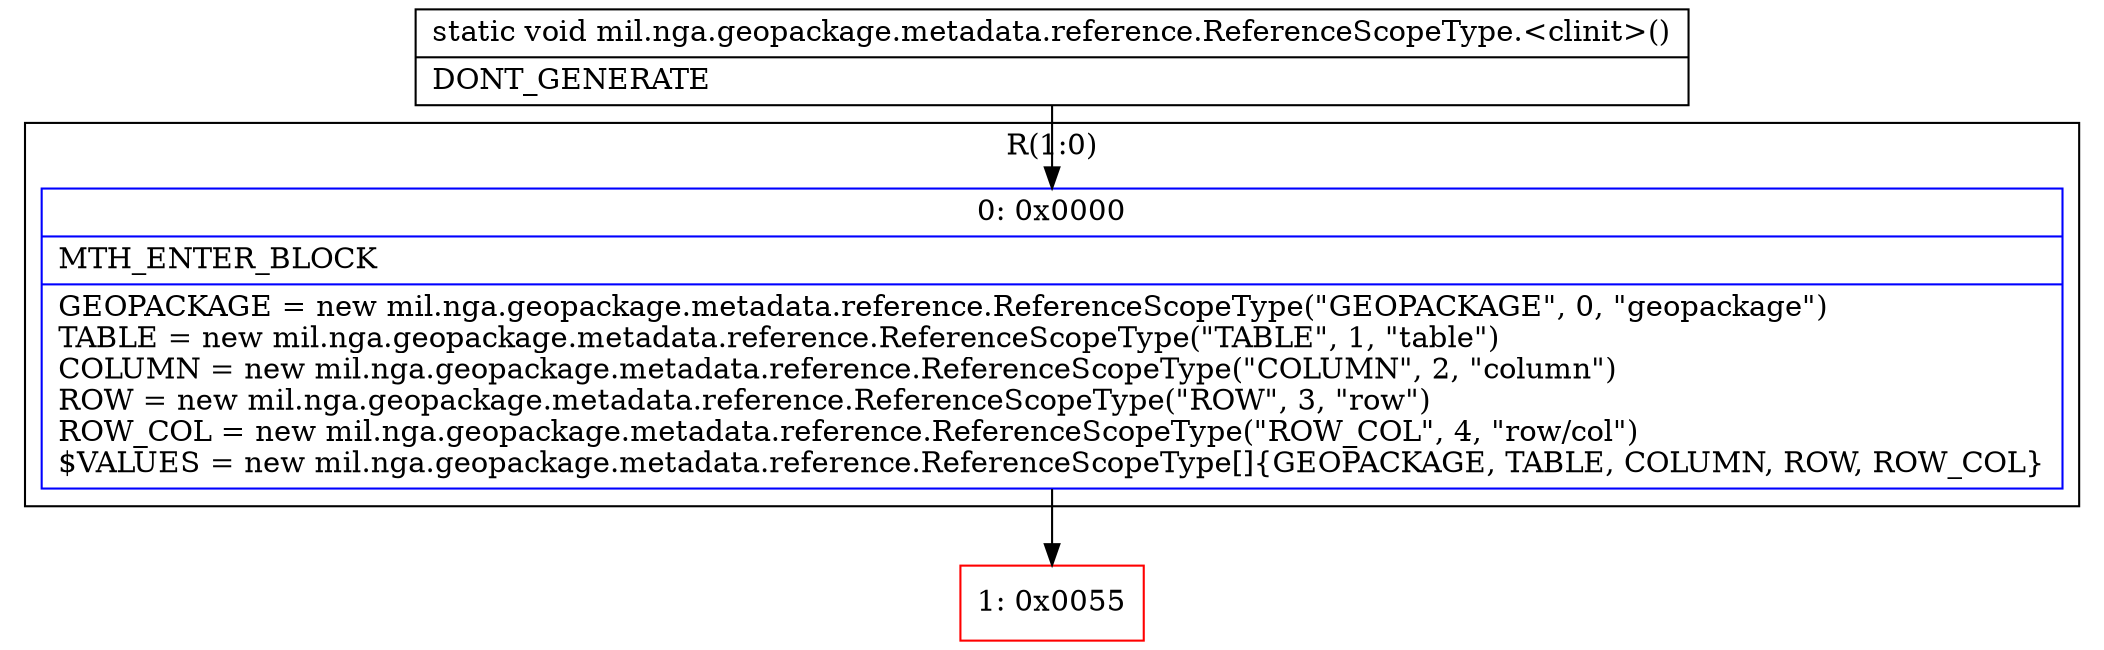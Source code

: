 digraph "CFG formil.nga.geopackage.metadata.reference.ReferenceScopeType.\<clinit\>()V" {
subgraph cluster_Region_9329083 {
label = "R(1:0)";
node [shape=record,color=blue];
Node_0 [shape=record,label="{0\:\ 0x0000|MTH_ENTER_BLOCK\l|GEOPACKAGE = new mil.nga.geopackage.metadata.reference.ReferenceScopeType(\"GEOPACKAGE\", 0, \"geopackage\")\lTABLE = new mil.nga.geopackage.metadata.reference.ReferenceScopeType(\"TABLE\", 1, \"table\")\lCOLUMN = new mil.nga.geopackage.metadata.reference.ReferenceScopeType(\"COLUMN\", 2, \"column\")\lROW = new mil.nga.geopackage.metadata.reference.ReferenceScopeType(\"ROW\", 3, \"row\")\lROW_COL = new mil.nga.geopackage.metadata.reference.ReferenceScopeType(\"ROW_COL\", 4, \"row\/col\")\l$VALUES = new mil.nga.geopackage.metadata.reference.ReferenceScopeType[]\{GEOPACKAGE, TABLE, COLUMN, ROW, ROW_COL\}\l}"];
}
Node_1 [shape=record,color=red,label="{1\:\ 0x0055}"];
MethodNode[shape=record,label="{static void mil.nga.geopackage.metadata.reference.ReferenceScopeType.\<clinit\>()  | DONT_GENERATE\l}"];
MethodNode -> Node_0;
Node_0 -> Node_1;
}

